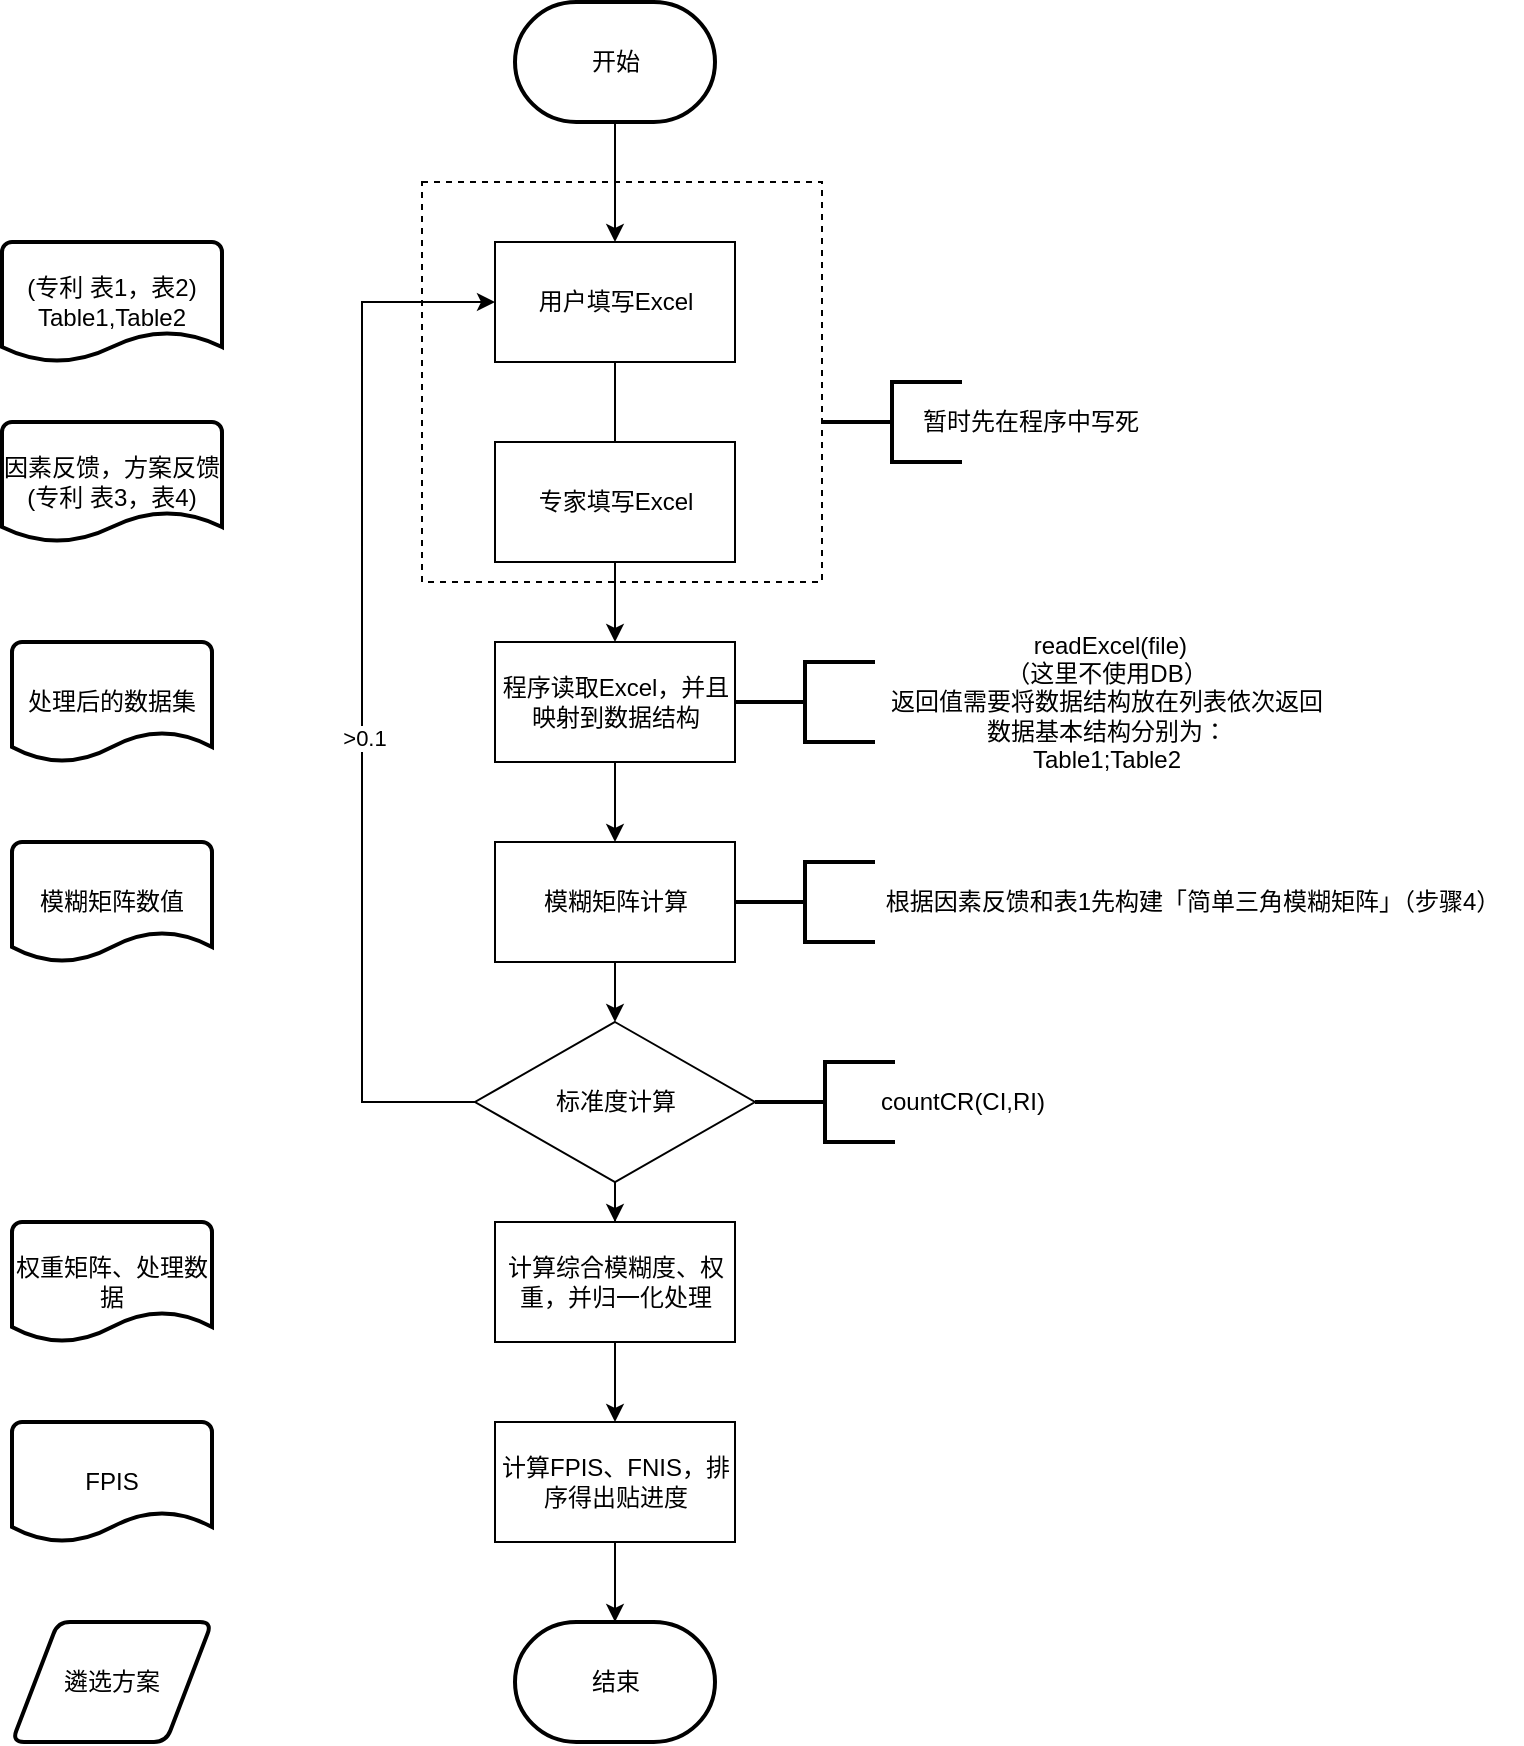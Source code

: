 <mxfile>
    <diagram id="ahDcYDfKpWIO5aL0TjgY" name="Page-1">
        <mxGraphModel dx="1334" dy="-631" grid="1" gridSize="10" guides="1" tooltips="1" connect="1" arrows="1" fold="1" page="0" pageScale="1" pageWidth="827" pageHeight="1169" math="0" shadow="0">
            <root>
                <mxCell id="0"/>
                <mxCell id="1" parent="0"/>
                <mxCell id="74" value="" style="rounded=0;whiteSpace=wrap;html=1;dashed=1;" vertex="1" parent="1">
                    <mxGeometry x="-480" y="1590" width="200" height="200" as="geometry"/>
                </mxCell>
                <mxCell id="2" style="edgeStyle=orthogonalEdgeStyle;rounded=0;orthogonalLoop=1;jettySize=auto;html=1;exitX=0.5;exitY=1;exitDx=0;exitDy=0;exitPerimeter=0;entryX=0.5;entryY=0;entryDx=0;entryDy=0;" parent="1" source="3" target="6" edge="1">
                    <mxGeometry relative="1" as="geometry"/>
                </mxCell>
                <mxCell id="3" value="开始" style="strokeWidth=2;html=1;shape=mxgraph.flowchart.terminator;whiteSpace=wrap;" parent="1" vertex="1">
                    <mxGeometry x="-433.5" y="1500" width="100" height="60" as="geometry"/>
                </mxCell>
                <mxCell id="4" value="" style="edgeStyle=orthogonalEdgeStyle;rounded=0;orthogonalLoop=1;jettySize=auto;html=1;" parent="1" source="6" target="8" edge="1">
                    <mxGeometry relative="1" as="geometry"/>
                </mxCell>
                <mxCell id="6" value="用户填写Excel" style="rounded=0;whiteSpace=wrap;html=1;" parent="1" vertex="1">
                    <mxGeometry x="-443.5" y="1620" width="120" height="60" as="geometry"/>
                </mxCell>
                <mxCell id="7" value="" style="edgeStyle=orthogonalEdgeStyle;rounded=0;orthogonalLoop=1;jettySize=auto;html=1;" parent="1" source="8" target="10" edge="1">
                    <mxGeometry relative="1" as="geometry"/>
                </mxCell>
                <mxCell id="8" value="程序读取Excel，并且映射到数据结构" style="rounded=0;whiteSpace=wrap;html=1;" parent="1" vertex="1">
                    <mxGeometry x="-443.5" y="1820" width="120" height="60" as="geometry"/>
                </mxCell>
                <mxCell id="9" value="" style="edgeStyle=orthogonalEdgeStyle;rounded=0;orthogonalLoop=1;jettySize=auto;html=1;" parent="1" source="10" target="14" edge="1">
                    <mxGeometry relative="1" as="geometry"/>
                </mxCell>
                <mxCell id="10" value="模糊矩阵计算" style="rounded=0;whiteSpace=wrap;html=1;" parent="1" vertex="1">
                    <mxGeometry x="-443.5" y="1920" width="120" height="60" as="geometry"/>
                </mxCell>
                <mxCell id="11" value="" style="edgeStyle=orthogonalEdgeStyle;rounded=0;orthogonalLoop=1;jettySize=auto;html=1;" parent="1" source="14" target="16" edge="1">
                    <mxGeometry relative="1" as="geometry"/>
                </mxCell>
                <mxCell id="12" style="edgeStyle=orthogonalEdgeStyle;rounded=0;orthogonalLoop=1;jettySize=auto;html=1;exitX=0;exitY=0.5;exitDx=0;exitDy=0;entryX=0;entryY=0.5;entryDx=0;entryDy=0;" parent="1" source="14" target="6" edge="1">
                    <mxGeometry relative="1" as="geometry">
                        <Array as="points">
                            <mxPoint x="-510" y="2050"/>
                            <mxPoint x="-510" y="1650"/>
                        </Array>
                    </mxGeometry>
                </mxCell>
                <mxCell id="13" value="&amp;gt;0.1" style="edgeLabel;html=1;align=center;verticalAlign=middle;resizable=0;points=[];" parent="12" vertex="1" connectable="0">
                    <mxGeometry x="-0.082" y="-1" relative="1" as="geometry">
                        <mxPoint y="1" as="offset"/>
                    </mxGeometry>
                </mxCell>
                <mxCell id="14" value="标准度计算" style="rhombus;whiteSpace=wrap;html=1;" parent="1" vertex="1">
                    <mxGeometry x="-453.5" y="2010" width="140" height="80" as="geometry"/>
                </mxCell>
                <mxCell id="15" value="" style="edgeStyle=orthogonalEdgeStyle;rounded=0;orthogonalLoop=1;jettySize=auto;html=1;" parent="1" source="16" target="18" edge="1">
                    <mxGeometry relative="1" as="geometry"/>
                </mxCell>
                <mxCell id="16" value="计算综合模糊度、权重，并归一化处理" style="rounded=0;whiteSpace=wrap;html=1;" parent="1" vertex="1">
                    <mxGeometry x="-443.5" y="2110" width="120" height="60" as="geometry"/>
                </mxCell>
                <mxCell id="17" value="" style="edgeStyle=orthogonalEdgeStyle;rounded=0;orthogonalLoop=1;jettySize=auto;html=1;" parent="1" source="18" target="19" edge="1">
                    <mxGeometry relative="1" as="geometry"/>
                </mxCell>
                <mxCell id="18" value="计算FPIS、FNIS，排序得出贴进度" style="rounded=0;whiteSpace=wrap;html=1;" parent="1" vertex="1">
                    <mxGeometry x="-443.5" y="2210" width="120" height="60" as="geometry"/>
                </mxCell>
                <mxCell id="19" value="结束" style="strokeWidth=2;html=1;shape=mxgraph.flowchart.terminator;whiteSpace=wrap;" parent="1" vertex="1">
                    <mxGeometry x="-433.5" y="2310" width="100" height="60" as="geometry"/>
                </mxCell>
                <mxCell id="20" value="(专利 表1，表2)&lt;br&gt;Table1,Table2" style="strokeWidth=2;html=1;shape=mxgraph.flowchart.document2;whiteSpace=wrap;size=0.25;" parent="1" vertex="1">
                    <mxGeometry x="-690" y="1620" width="110" height="60" as="geometry"/>
                </mxCell>
                <mxCell id="21" value="处理后的数据集" style="strokeWidth=2;html=1;shape=mxgraph.flowchart.document2;whiteSpace=wrap;size=0.25;" parent="1" vertex="1">
                    <mxGeometry x="-685" y="1820" width="100" height="60" as="geometry"/>
                </mxCell>
                <mxCell id="43" value="模糊矩阵数值" style="strokeWidth=2;html=1;shape=mxgraph.flowchart.document2;whiteSpace=wrap;size=0.25;" parent="1" vertex="1">
                    <mxGeometry x="-685" y="1920" width="100" height="60" as="geometry"/>
                </mxCell>
                <mxCell id="45" value="FPIS" style="strokeWidth=2;html=1;shape=mxgraph.flowchart.document2;whiteSpace=wrap;size=0.25;" parent="1" vertex="1">
                    <mxGeometry x="-685" y="2210" width="100" height="60" as="geometry"/>
                </mxCell>
                <mxCell id="46" value="权重矩阵、处理数据" style="strokeWidth=2;html=1;shape=mxgraph.flowchart.document2;whiteSpace=wrap;size=0.25;" parent="1" vertex="1">
                    <mxGeometry x="-685" y="2110" width="100" height="60" as="geometry"/>
                </mxCell>
                <mxCell id="47" value="遴选方案" style="shape=parallelogram;html=1;strokeWidth=2;perimeter=parallelogramPerimeter;whiteSpace=wrap;rounded=1;arcSize=12;size=0.23;" parent="1" vertex="1">
                    <mxGeometry x="-685" y="2310" width="100" height="60" as="geometry"/>
                </mxCell>
                <mxCell id="58" value="专家填写Excel" style="rounded=0;whiteSpace=wrap;html=1;" vertex="1" parent="1">
                    <mxGeometry x="-443.5" y="1720" width="120" height="60" as="geometry"/>
                </mxCell>
                <mxCell id="59" value="因素反馈，方案反馈&lt;br&gt;(专利 表3，表4)&lt;br&gt;" style="strokeWidth=2;html=1;shape=mxgraph.flowchart.document2;whiteSpace=wrap;size=0.25;" vertex="1" parent="1">
                    <mxGeometry x="-690" y="1710" width="110" height="60" as="geometry"/>
                </mxCell>
                <mxCell id="66" value="" style="strokeWidth=2;html=1;shape=mxgraph.flowchart.annotation_2;align=left;labelPosition=right;pointerEvents=1;" vertex="1" parent="1">
                    <mxGeometry x="-323.5" y="1830" width="70" height="40" as="geometry"/>
                </mxCell>
                <mxCell id="68" value="&amp;nbsp;readExcel(file)&lt;br&gt;（这里不使用DB）&lt;br&gt;返回值需要将数据结构放在列表依次返回&lt;br&gt;数据基本结构分别为：&lt;br&gt;Table1;Table2" style="text;html=1;align=center;verticalAlign=middle;resizable=0;points=[];autosize=1;strokeColor=none;fillColor=none;" vertex="1" parent="1">
                    <mxGeometry x="-253.5" y="1810" width="230" height="80" as="geometry"/>
                </mxCell>
                <mxCell id="70" value="" style="strokeWidth=2;html=1;shape=mxgraph.flowchart.annotation_2;align=left;labelPosition=right;pointerEvents=1;" vertex="1" parent="1">
                    <mxGeometry x="-323.5" y="1930" width="70" height="40" as="geometry"/>
                </mxCell>
                <mxCell id="71" value="根据因素反馈和表1先构建「简单三角模糊矩阵」（步骤4）" style="text;html=1;align=center;verticalAlign=middle;resizable=0;points=[];autosize=1;strokeColor=none;fillColor=none;" vertex="1" parent="1">
                    <mxGeometry x="-260" y="1940" width="330" height="20" as="geometry"/>
                </mxCell>
                <mxCell id="72" value="" style="strokeWidth=2;html=1;shape=mxgraph.flowchart.annotation_2;align=left;labelPosition=right;pointerEvents=1;" vertex="1" parent="1">
                    <mxGeometry x="-280" y="1690" width="70" height="40" as="geometry"/>
                </mxCell>
                <mxCell id="73" value="暂时先在程序中写死" style="text;html=1;align=center;verticalAlign=middle;resizable=0;points=[];autosize=1;strokeColor=none;fillColor=none;" vertex="1" parent="1">
                    <mxGeometry x="-236.5" y="1700" width="120" height="20" as="geometry"/>
                </mxCell>
                <mxCell id="77" value="" style="strokeWidth=2;html=1;shape=mxgraph.flowchart.annotation_2;align=left;labelPosition=right;pointerEvents=1;" vertex="1" parent="1">
                    <mxGeometry x="-313.5" y="2030" width="70" height="40" as="geometry"/>
                </mxCell>
                <mxCell id="78" value="countCR(CI,RI)" style="text;html=1;align=center;verticalAlign=middle;resizable=0;points=[];autosize=1;strokeColor=none;fillColor=none;" vertex="1" parent="1">
                    <mxGeometry x="-260" y="2040" width="100" height="20" as="geometry"/>
                </mxCell>
            </root>
        </mxGraphModel>
    </diagram>
</mxfile>